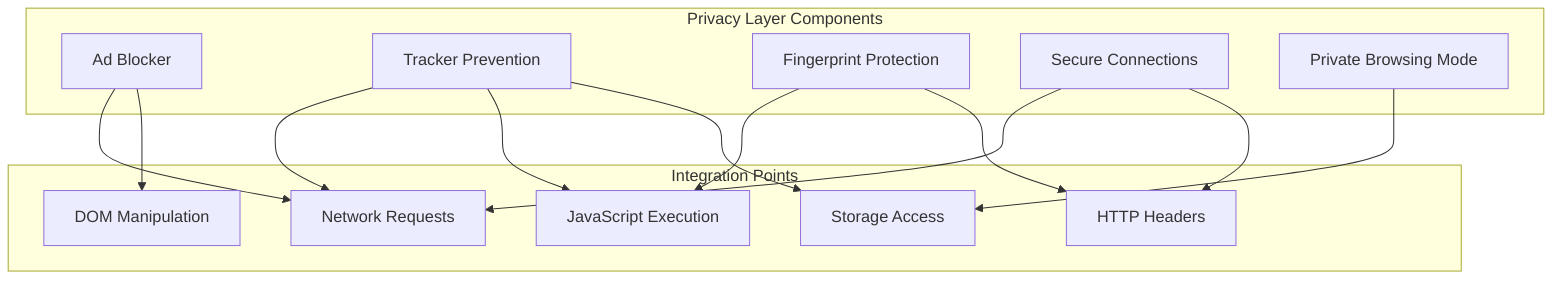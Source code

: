 graph TD
    subgraph "Privacy Layer Components"
        AdBlocker[Ad Blocker]
        TrackerPrevention[Tracker Prevention]
        FingerprintProtection[Fingerprint Protection]
        SecureConnections[Secure Connections]
        PrivateMode[Private Browsing Mode]
    end
    
    subgraph "Integration Points"
        NetworkRequests[Network Requests]
        DOMManipulation[DOM Manipulation]
        JavaScriptExecution[JavaScript Execution]
        StorageAccess[Storage Access]
        Headers[HTTP Headers]
    end
    
    AdBlocker --> NetworkRequests
    AdBlocker --> DOMManipulation
    
    TrackerPrevention --> NetworkRequests
    TrackerPrevention --> JavaScriptExecution
    TrackerPrevention --> StorageAccess
    
    FingerprintProtection --> JavaScriptExecution
    FingerprintProtection --> Headers
    
    SecureConnections --> NetworkRequests
    SecureConnections --> Headers
    
    PrivateMode --> StorageAccess